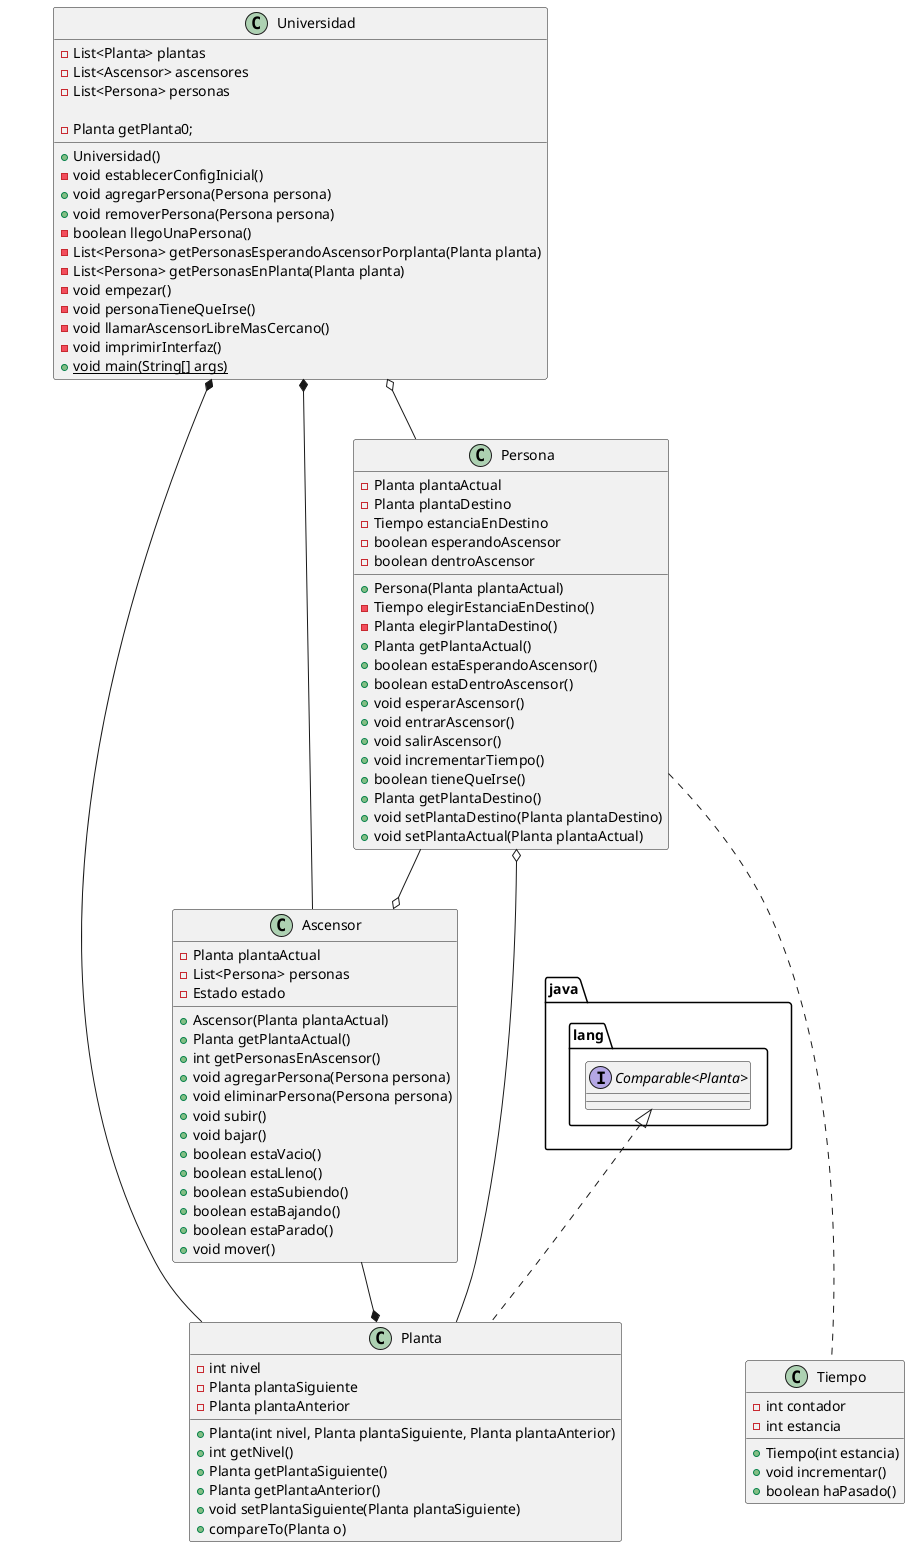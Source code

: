 @startuml modeloDelDominio

class Persona {
    - Planta plantaActual
    - Planta plantaDestino
    - Tiempo estanciaEnDestino
    - boolean esperandoAscensor
    - boolean dentroAscensor

    + Persona(Planta plantaActual)
    - Tiempo elegirEstanciaEnDestino()
    - Planta elegirPlantaDestino()
    + Planta getPlantaActual()
    + boolean estaEsperandoAscensor()
    + boolean estaDentroAscensor()
    + void esperarAscensor()
    + void entrarAscensor()
    + void salirAscensor()
    + void incrementarTiempo()
    + boolean tieneQueIrse()
    + Planta getPlantaDestino()
    + void setPlantaDestino(Planta plantaDestino)
    + void setPlantaActual(Planta plantaActual)
}


class Tiempo {
    - int contador
    - int estancia

    + Tiempo(int estancia)
    + void incrementar()
    + boolean haPasado()
}


class Planta implements "java.lang.Comparable<Planta>" {
    - int nivel
    - Planta plantaSiguiente
    - Planta plantaAnterior

    + Planta(int nivel, Planta plantaSiguiente, Planta plantaAnterior)
    + int getNivel()
    + Planta getPlantaSiguiente()
    + Planta getPlantaAnterior()
    + void setPlantaSiguiente(Planta plantaSiguiente)
    + compareTo(Planta o)
}


class Ascensor {
    - Planta plantaActual
    - List<Persona> personas
    - Estado estado

    + Ascensor(Planta plantaActual)
    + Planta getPlantaActual()
    + int getPersonasEnAscensor()
    + void agregarPersona(Persona persona)
    + void eliminarPersona(Persona persona)
    + void subir()
    + void bajar()
    + boolean estaVacio()
    + boolean estaLleno()
    + boolean estaSubiendo()
    + boolean estaBajando()
    + boolean estaParado()
    + void mover()
}


class Universidad {
    - List<Planta> plantas
    - List<Ascensor> ascensores
    - List<Persona> personas

    + Universidad()
    - void establecerConfigInicial()
    + void agregarPersona(Persona persona)
    + void removerPersona(Persona persona)
    - boolean llegoUnaPersona()
    - Planta getPlanta0;
    - List<Persona> getPersonasEsperandoAscensorPorplanta(Planta planta)
    - List<Persona> getPersonasEnPlanta(Planta planta)
    - void empezar()
    - void personaTieneQueIrse()
    - void llamarAscensorLibreMasCercano()
    - void imprimirInterfaz()
    + {static} void main(String[] args)
}


Planta -u-o Persona 
Ascensor o-u- Persona 
Planta *-u- Ascensor

Planta -u-* Universidad 
Ascensor -u-* Universidad
Persona -u-o Universidad 

Persona ... Tiempo

@enduml